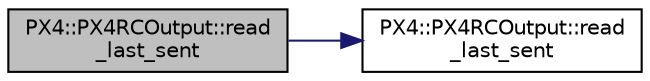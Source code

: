digraph "PX4::PX4RCOutput::read_last_sent"
{
 // INTERACTIVE_SVG=YES
  edge [fontname="Helvetica",fontsize="10",labelfontname="Helvetica",labelfontsize="10"];
  node [fontname="Helvetica",fontsize="10",shape=record];
  rankdir="LR";
  Node1 [label="PX4::PX4RCOutput::read\l_last_sent",height=0.2,width=0.4,color="black", fillcolor="grey75", style="filled", fontcolor="black"];
  Node1 -> Node2 [color="midnightblue",fontsize="10",style="solid",fontname="Helvetica"];
  Node2 [label="PX4::PX4RCOutput::read\l_last_sent",height=0.2,width=0.4,color="black", fillcolor="white", style="filled",URL="$classPX4_1_1PX4RCOutput.html#ac33ba2b10cfb02dae318479e6ff9043c"];
}
